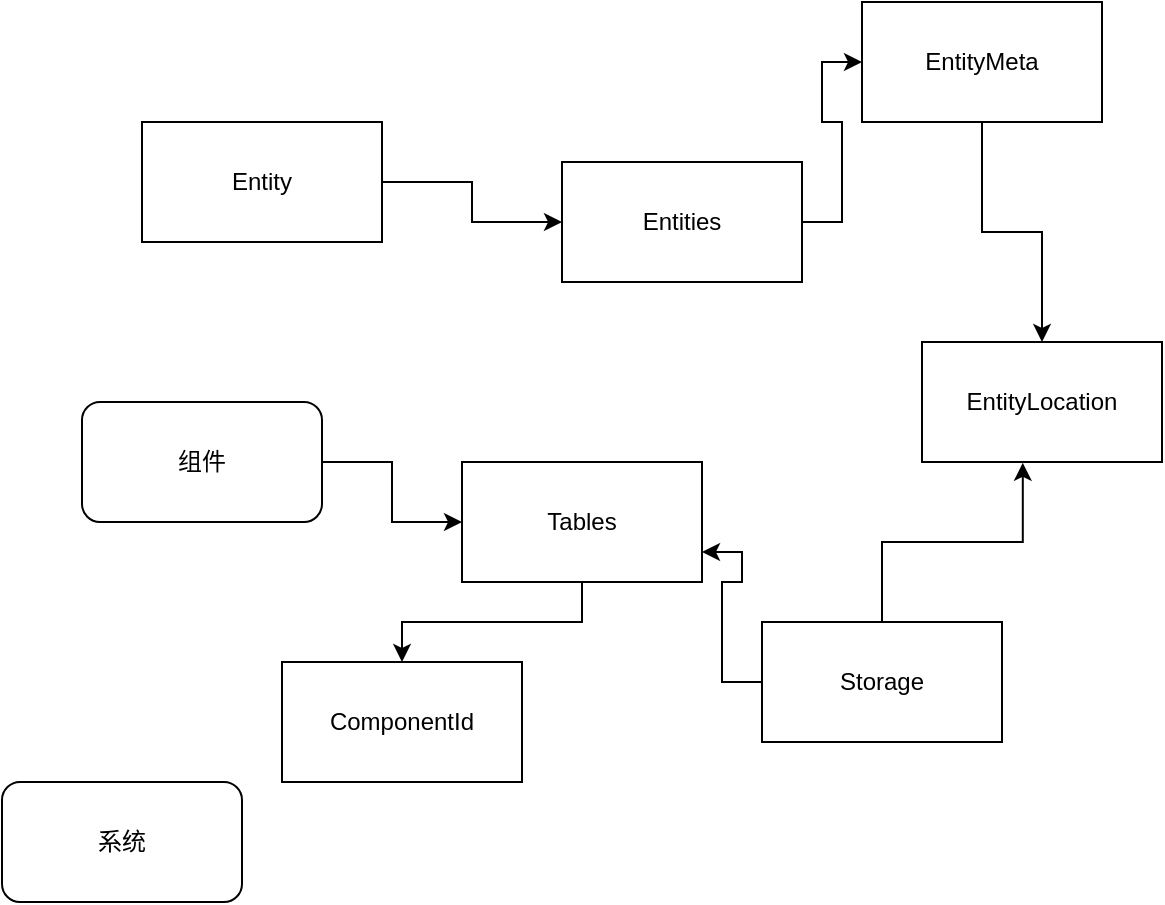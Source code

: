 <mxfile version="12.2.4" pages="1"><diagram id="jfy9KuPQ7g_OGszmyXNE" name="第 1 页"><mxGraphModel dx="607" dy="544" grid="1" gridSize="10" guides="1" tooltips="1" connect="1" arrows="1" fold="1" page="1" pageScale="1" pageWidth="1920" pageHeight="1200" math="0" shadow="0"><root><mxCell id="0"/><mxCell id="1" parent="0"/><mxCell id="7" style="edgeStyle=orthogonalEdgeStyle;rounded=0;orthogonalLoop=1;jettySize=auto;html=1;entryX=0;entryY=0.5;entryDx=0;entryDy=0;" parent="1" source="2" target="6" edge="1"><mxGeometry relative="1" as="geometry"><mxPoint x="270" y="100" as="targetPoint"/></mxGeometry></mxCell><mxCell id="2" value="Entity" style="rounded=0;whiteSpace=wrap;html=1;" parent="1" vertex="1"><mxGeometry x="120" y="70" width="120" height="60" as="geometry"/></mxCell><mxCell id="20" style="edgeStyle=orthogonalEdgeStyle;rounded=0;orthogonalLoop=1;jettySize=auto;html=1;" parent="1" source="4" target="15" edge="1"><mxGeometry relative="1" as="geometry"/></mxCell><mxCell id="4" value="组件" style="rounded=1;whiteSpace=wrap;html=1;" parent="1" vertex="1"><mxGeometry x="90" y="210" width="120" height="60" as="geometry"/></mxCell><mxCell id="5" value="系统" style="rounded=1;whiteSpace=wrap;html=1;" parent="1" vertex="1"><mxGeometry x="50" y="400" width="120" height="60" as="geometry"/></mxCell><mxCell id="9" style="edgeStyle=orthogonalEdgeStyle;rounded=0;orthogonalLoop=1;jettySize=auto;html=1;entryX=0;entryY=0.5;entryDx=0;entryDy=0;" parent="1" source="6" target="8" edge="1"><mxGeometry relative="1" as="geometry"/></mxCell><mxCell id="6" value="Entities" style="rounded=0;whiteSpace=wrap;html=1;" parent="1" vertex="1"><mxGeometry x="330" y="90" width="120" height="60" as="geometry"/></mxCell><mxCell id="11" style="edgeStyle=orthogonalEdgeStyle;rounded=0;orthogonalLoop=1;jettySize=auto;html=1;" parent="1" source="8" target="10" edge="1"><mxGeometry relative="1" as="geometry"/></mxCell><mxCell id="8" value="EntityMeta" style="rounded=0;whiteSpace=wrap;html=1;" parent="1" vertex="1"><mxGeometry x="480" y="10" width="120" height="60" as="geometry"/></mxCell><mxCell id="10" value="EntityLocation" style="rounded=0;whiteSpace=wrap;html=1;" parent="1" vertex="1"><mxGeometry x="510" y="180" width="120" height="60" as="geometry"/></mxCell><mxCell id="13" style="edgeStyle=orthogonalEdgeStyle;rounded=0;orthogonalLoop=1;jettySize=auto;html=1;entryX=0.42;entryY=1.007;entryDx=0;entryDy=0;entryPerimeter=0;" parent="1" source="12" target="10" edge="1"><mxGeometry relative="1" as="geometry"/></mxCell><mxCell id="16" style="edgeStyle=orthogonalEdgeStyle;rounded=0;orthogonalLoop=1;jettySize=auto;html=1;entryX=1;entryY=0.75;entryDx=0;entryDy=0;" parent="1" source="12" target="15" edge="1"><mxGeometry relative="1" as="geometry"/></mxCell><mxCell id="12" value="Storage" style="rounded=0;whiteSpace=wrap;html=1;" parent="1" vertex="1"><mxGeometry x="430" y="320" width="120" height="60" as="geometry"/></mxCell><mxCell id="19" style="edgeStyle=orthogonalEdgeStyle;rounded=0;orthogonalLoop=1;jettySize=auto;html=1;" parent="1" source="15" target="18" edge="1"><mxGeometry relative="1" as="geometry"/></mxCell><mxCell id="15" value="Tables" style="rounded=0;whiteSpace=wrap;html=1;" parent="1" vertex="1"><mxGeometry x="280" y="240" width="120" height="60" as="geometry"/></mxCell><mxCell id="18" value="ComponentId" style="rounded=0;whiteSpace=wrap;html=1;" parent="1" vertex="1"><mxGeometry x="190" y="340" width="120" height="60" as="geometry"/></mxCell></root></mxGraphModel></diagram></mxfile>